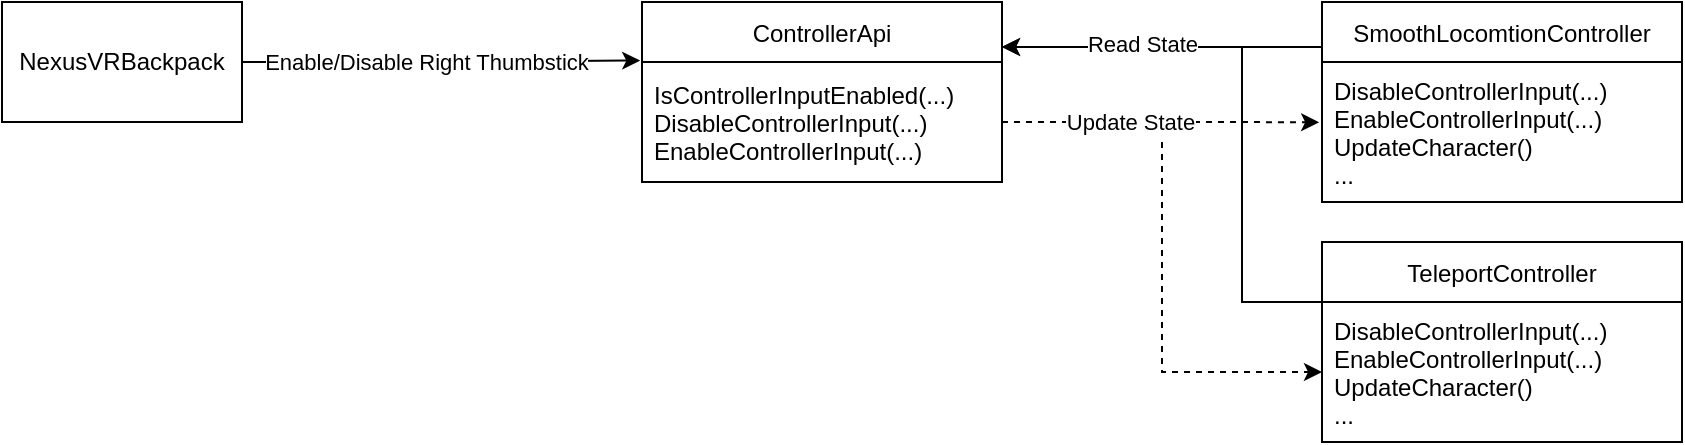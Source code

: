<mxfile version="20.0.4" type="device"><diagram id="Co_wkHkRUtiHazkslrq-" name="Page-1"><mxGraphModel dx="1178" dy="609" grid="1" gridSize="10" guides="1" tooltips="1" connect="1" arrows="1" fold="1" page="1" pageScale="1" pageWidth="850" pageHeight="1100" math="0" shadow="0"><root><mxCell id="0"/><mxCell id="1" parent="0"/><mxCell id="F1F2DUqf1IrUymOXRwvH-22" style="edgeStyle=orthogonalEdgeStyle;rounded=0;orthogonalLoop=1;jettySize=auto;html=1;entryX=-0.005;entryY=0.325;entryDx=0;entryDy=0;entryPerimeter=0;" edge="1" parent="1" source="F1F2DUqf1IrUymOXRwvH-1" target="F1F2DUqf1IrUymOXRwvH-6"><mxGeometry relative="1" as="geometry"/></mxCell><mxCell id="F1F2DUqf1IrUymOXRwvH-23" value="Enable/Disable Right Thumbstick" style="edgeLabel;html=1;align=center;verticalAlign=middle;resizable=0;points=[];" vertex="1" connectable="0" parent="F1F2DUqf1IrUymOXRwvH-22"><mxGeometry x="-0.261" y="-3" relative="1" as="geometry"><mxPoint x="18" y="-3" as="offset"/></mxGeometry></mxCell><mxCell id="F1F2DUqf1IrUymOXRwvH-1" value="NexusVRBackpack" style="rounded=0;whiteSpace=wrap;html=1;" vertex="1" parent="1"><mxGeometry x="40" y="160" width="120" height="60" as="geometry"/></mxCell><mxCell id="F1F2DUqf1IrUymOXRwvH-6" value="ControllerApi" style="swimlane;fontStyle=0;childLayout=stackLayout;horizontal=1;startSize=30;horizontalStack=0;resizeParent=1;resizeParentMax=0;resizeLast=0;collapsible=1;marginBottom=0;" vertex="1" parent="1"><mxGeometry x="360" y="160" width="180" height="90" as="geometry"/></mxCell><mxCell id="F1F2DUqf1IrUymOXRwvH-7" value="IsControllerInputEnabled(...)&#10;DisableControllerInput(...)&#10;EnableControllerInput(...)" style="text;strokeColor=none;fillColor=none;align=left;verticalAlign=middle;spacingLeft=4;spacingRight=4;overflow=hidden;points=[[0,0.5],[1,0.5]];portConstraint=eastwest;rotatable=0;" vertex="1" parent="F1F2DUqf1IrUymOXRwvH-6"><mxGeometry y="30" width="180" height="60" as="geometry"/></mxCell><mxCell id="F1F2DUqf1IrUymOXRwvH-16" style="edgeStyle=orthogonalEdgeStyle;rounded=0;orthogonalLoop=1;jettySize=auto;html=1;entryX=1;entryY=0.25;entryDx=0;entryDy=0;" edge="1" parent="1" source="F1F2DUqf1IrUymOXRwvH-10" target="F1F2DUqf1IrUymOXRwvH-6"><mxGeometry relative="1" as="geometry"><Array as="points"><mxPoint x="605.43" y="183"/></Array></mxGeometry></mxCell><mxCell id="F1F2DUqf1IrUymOXRwvH-10" value="SmoothLocomtionController" style="swimlane;fontStyle=0;childLayout=stackLayout;horizontal=1;startSize=30;horizontalStack=0;resizeParent=1;resizeParentMax=0;resizeLast=0;collapsible=1;marginBottom=0;" vertex="1" parent="1"><mxGeometry x="700.0" y="160" width="180" height="100" as="geometry"/></mxCell><mxCell id="F1F2DUqf1IrUymOXRwvH-11" value="DisableControllerInput(...)&#10;EnableControllerInput(...)&#10;UpdateCharacter()&#10;..." style="text;strokeColor=none;fillColor=none;align=left;verticalAlign=middle;spacingLeft=4;spacingRight=4;overflow=hidden;points=[[0,0.5],[1,0.5]];portConstraint=eastwest;rotatable=0;" vertex="1" parent="F1F2DUqf1IrUymOXRwvH-10"><mxGeometry y="30" width="180" height="70" as="geometry"/></mxCell><mxCell id="F1F2DUqf1IrUymOXRwvH-14" value="TeleportController" style="swimlane;fontStyle=0;childLayout=stackLayout;horizontal=1;startSize=30;horizontalStack=0;resizeParent=1;resizeParentMax=0;resizeLast=0;collapsible=1;marginBottom=0;" vertex="1" parent="1"><mxGeometry x="700.0" y="280" width="180" height="100" as="geometry"/></mxCell><mxCell id="F1F2DUqf1IrUymOXRwvH-15" value="DisableControllerInput(...)&#10;EnableControllerInput(...)&#10;UpdateCharacter()&#10;..." style="text;strokeColor=none;fillColor=none;align=left;verticalAlign=middle;spacingLeft=4;spacingRight=4;overflow=hidden;points=[[0,0.5],[1,0.5]];portConstraint=eastwest;rotatable=0;" vertex="1" parent="F1F2DUqf1IrUymOXRwvH-14"><mxGeometry y="30" width="180" height="70" as="geometry"/></mxCell><mxCell id="F1F2DUqf1IrUymOXRwvH-17" style="edgeStyle=orthogonalEdgeStyle;rounded=0;orthogonalLoop=1;jettySize=auto;html=1;entryX=1;entryY=0.25;entryDx=0;entryDy=0;" edge="1" parent="1" source="F1F2DUqf1IrUymOXRwvH-15" target="F1F2DUqf1IrUymOXRwvH-6"><mxGeometry relative="1" as="geometry"><Array as="points"><mxPoint x="660" y="310"/><mxPoint x="660" y="182"/></Array></mxGeometry></mxCell><mxCell id="F1F2DUqf1IrUymOXRwvH-18" value="Read State" style="edgeLabel;html=1;align=center;verticalAlign=middle;resizable=0;points=[];" vertex="1" connectable="0" parent="F1F2DUqf1IrUymOXRwvH-17"><mxGeometry x="0.515" y="-2" relative="1" as="geometry"><mxPoint as="offset"/></mxGeometry></mxCell><mxCell id="F1F2DUqf1IrUymOXRwvH-19" style="edgeStyle=orthogonalEdgeStyle;rounded=0;orthogonalLoop=1;jettySize=auto;html=1;entryX=-0.008;entryY=0.431;entryDx=0;entryDy=0;entryPerimeter=0;dashed=1;" edge="1" parent="1" source="F1F2DUqf1IrUymOXRwvH-7" target="F1F2DUqf1IrUymOXRwvH-11"><mxGeometry relative="1" as="geometry"><Array as="points"><mxPoint x="655.43" y="220"/><mxPoint x="655.43" y="220"/></Array></mxGeometry></mxCell><mxCell id="F1F2DUqf1IrUymOXRwvH-20" style="edgeStyle=orthogonalEdgeStyle;rounded=0;orthogonalLoop=1;jettySize=auto;html=1;entryX=0;entryY=0.5;entryDx=0;entryDy=0;dashed=1;" edge="1" parent="1" source="F1F2DUqf1IrUymOXRwvH-7" target="F1F2DUqf1IrUymOXRwvH-15"><mxGeometry relative="1" as="geometry"/></mxCell><mxCell id="F1F2DUqf1IrUymOXRwvH-21" value="Update State" style="edgeLabel;html=1;align=center;verticalAlign=middle;resizable=0;points=[];" vertex="1" connectable="0" parent="F1F2DUqf1IrUymOXRwvH-20"><mxGeometry x="-0.605" relative="1" as="geometry"><mxPoint x="7" as="offset"/></mxGeometry></mxCell></root></mxGraphModel></diagram></mxfile>